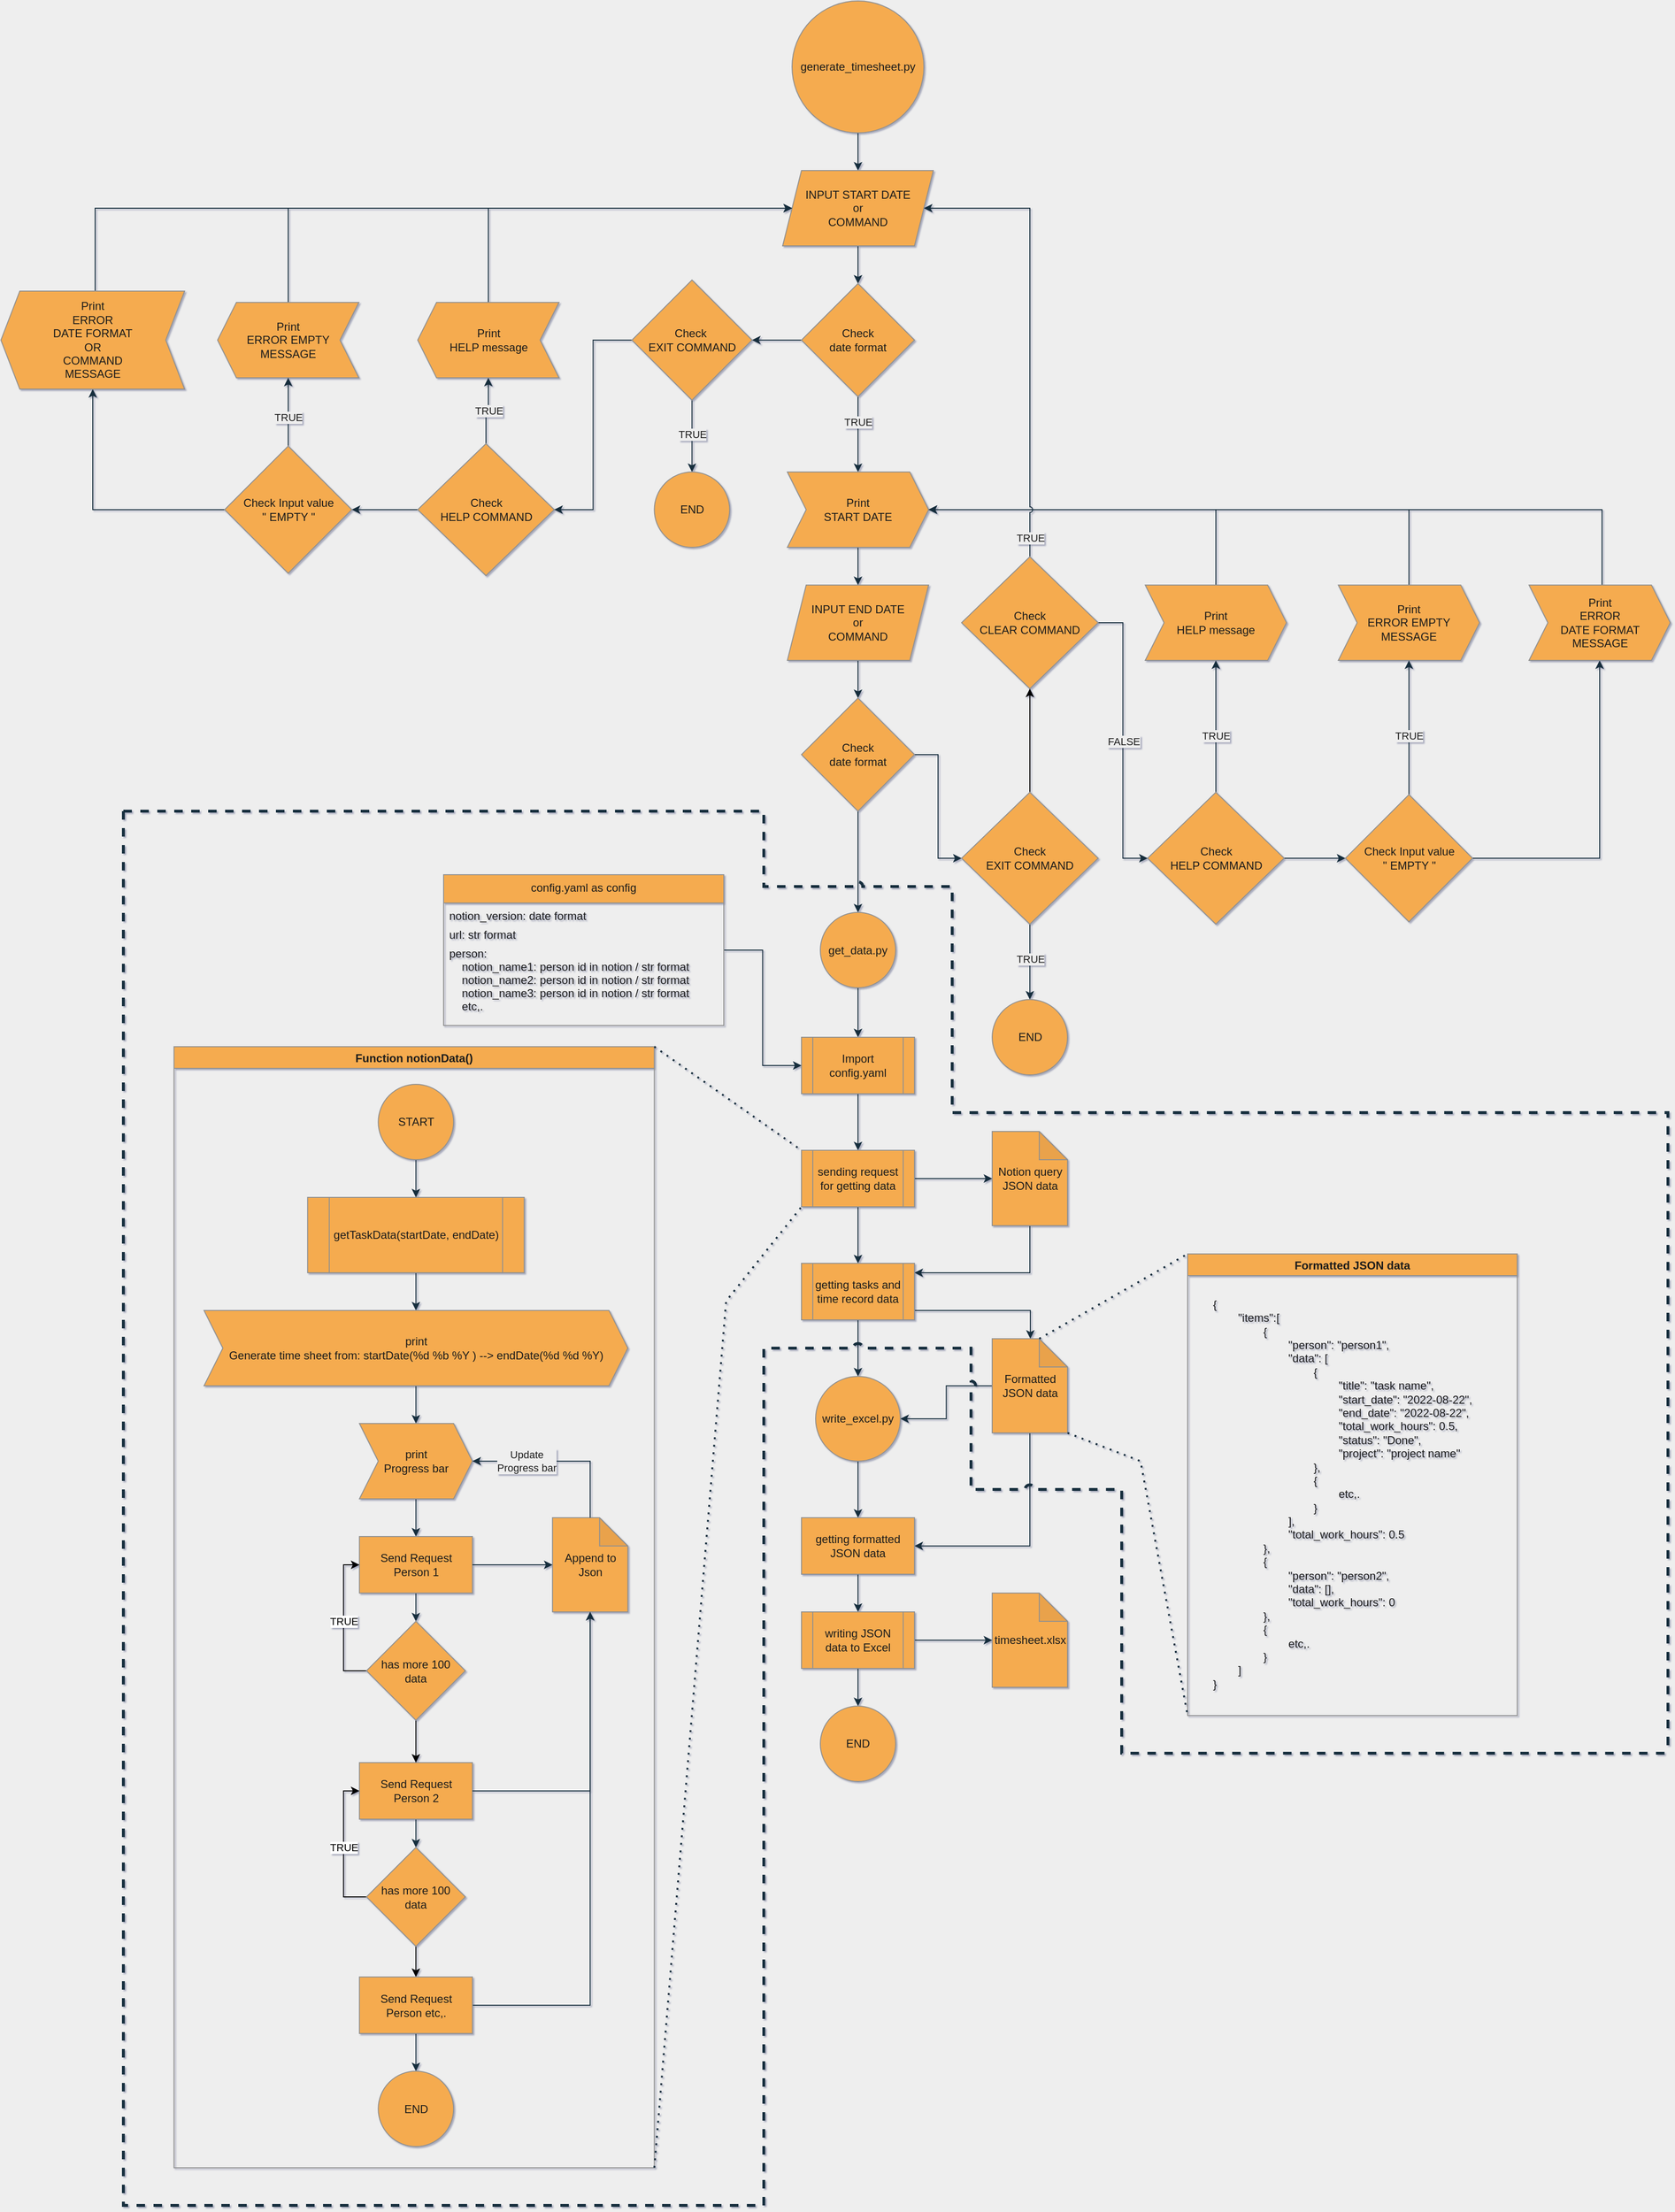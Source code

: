 <mxfile version="20.4.0" type="device"><diagram id="rfte6aC5Tp7DSLaqVlb5" name="Page-1"><mxGraphModel dx="2167" dy="727" grid="1" gridSize="10" guides="1" tooltips="1" connect="1" arrows="1" fold="1" page="1" pageScale="1" pageWidth="850" pageHeight="1100" background="#EEEEEE" math="0" shadow="1"><root><mxCell id="0"/><mxCell id="1" parent="0"/><mxCell id="pAejzKKn74RAHyzlkcrg-3" style="edgeStyle=orthogonalEdgeStyle;rounded=0;orthogonalLoop=1;jettySize=auto;html=1;exitX=0.5;exitY=1;exitDx=0;exitDy=0;entryX=0.5;entryY=0;entryDx=0;entryDy=0;labelBackgroundColor=#EEEEEE;strokeColor=#182E3E;fontColor=#1A1A1A;" parent="1" source="pAejzKKn74RAHyzlkcrg-1" target="pAejzKKn74RAHyzlkcrg-2" edge="1"><mxGeometry relative="1" as="geometry"/></mxCell><mxCell id="pAejzKKn74RAHyzlkcrg-1" value="generate_timesheet.py" style="ellipse;whiteSpace=wrap;html=1;aspect=fixed;fillColor=#F5AB50;strokeColor=#909090;fontColor=#1A1A1A;" parent="1" vertex="1"><mxGeometry x="390" y="260" width="140" height="140" as="geometry"/></mxCell><mxCell id="pAejzKKn74RAHyzlkcrg-5" style="edgeStyle=orthogonalEdgeStyle;rounded=0;orthogonalLoop=1;jettySize=auto;html=1;entryX=0.5;entryY=0;entryDx=0;entryDy=0;labelBackgroundColor=#EEEEEE;strokeColor=#182E3E;fontColor=#1A1A1A;" parent="1" source="pAejzKKn74RAHyzlkcrg-2" target="pAejzKKn74RAHyzlkcrg-4" edge="1"><mxGeometry relative="1" as="geometry"/></mxCell><mxCell id="pAejzKKn74RAHyzlkcrg-2" value="INPUT START DATE&lt;br&gt;or&lt;br&gt;COMMAND" style="shape=parallelogram;perimeter=parallelogramPerimeter;whiteSpace=wrap;html=1;fixedSize=1;fillColor=#F5AB50;strokeColor=#909090;fontColor=#1A1A1A;" parent="1" vertex="1"><mxGeometry x="380" y="440" width="160" height="80" as="geometry"/></mxCell><mxCell id="pAejzKKn74RAHyzlkcrg-11" style="edgeStyle=orthogonalEdgeStyle;rounded=0;orthogonalLoop=1;jettySize=auto;html=1;exitX=0.5;exitY=0;exitDx=0;exitDy=0;entryX=0.5;entryY=1;entryDx=0;entryDy=0;labelBackgroundColor=#EEEEEE;strokeColor=#182E3E;fontColor=#1A1A1A;" parent="1" source="pAejzKKn74RAHyzlkcrg-21" target="pAejzKKn74RAHyzlkcrg-9" edge="1"><mxGeometry relative="1" as="geometry"/></mxCell><mxCell id="pAejzKKn74RAHyzlkcrg-27" value="TRUE" style="edgeLabel;html=1;align=center;verticalAlign=middle;resizable=0;points=[];labelBackgroundColor=#EEEEEE;fontColor=#1A1A1A;" parent="pAejzKKn74RAHyzlkcrg-11" connectable="0" vertex="1"><mxGeometry x="-0.036" y="3" relative="1" as="geometry"><mxPoint x="3" y="3" as="offset"/></mxGeometry></mxCell><mxCell id="pAejzKKn74RAHyzlkcrg-14" style="edgeStyle=orthogonalEdgeStyle;rounded=0;orthogonalLoop=1;jettySize=auto;html=1;exitX=0.5;exitY=1;exitDx=0;exitDy=0;entryX=0.5;entryY=0;entryDx=0;entryDy=0;labelBackgroundColor=#EEEEEE;strokeColor=#182E3E;fontColor=#1A1A1A;" parent="1" source="pAejzKKn74RAHyzlkcrg-4" target="pAejzKKn74RAHyzlkcrg-13" edge="1"><mxGeometry relative="1" as="geometry"><mxPoint x="455" y="850" as="sourcePoint"/></mxGeometry></mxCell><mxCell id="pAejzKKn74RAHyzlkcrg-23" value="TRUE" style="edgeLabel;html=1;align=center;verticalAlign=middle;resizable=0;points=[];labelBackgroundColor=#EEEEEE;fontColor=#1A1A1A;" parent="pAejzKKn74RAHyzlkcrg-14" connectable="0" vertex="1"><mxGeometry x="-0.325" y="2" relative="1" as="geometry"><mxPoint x="-2" as="offset"/></mxGeometry></mxCell><mxCell id="pAejzKKn74RAHyzlkcrg-102" style="edgeStyle=orthogonalEdgeStyle;rounded=0;jumpStyle=arc;orthogonalLoop=1;jettySize=auto;html=1;exitX=0;exitY=0.5;exitDx=0;exitDy=0;entryX=1;entryY=0.5;entryDx=0;entryDy=0;startArrow=none;startFill=0;endArrow=classic;endFill=1;elbow=vertical;labelBackgroundColor=#EEEEEE;strokeColor=#182E3E;fontColor=#1A1A1A;" parent="1" source="pAejzKKn74RAHyzlkcrg-4" target="pAejzKKn74RAHyzlkcrg-101" edge="1"><mxGeometry relative="1" as="geometry"/></mxCell><mxCell id="pAejzKKn74RAHyzlkcrg-4" value="Check&lt;br&gt;date format" style="rhombus;whiteSpace=wrap;html=1;fillColor=#F5AB50;strokeColor=#909090;fontColor=#1A1A1A;" parent="1" vertex="1"><mxGeometry x="400" y="560" width="120" height="120" as="geometry"/></mxCell><mxCell id="pAejzKKn74RAHyzlkcrg-38" style="edgeStyle=orthogonalEdgeStyle;rounded=0;orthogonalLoop=1;jettySize=auto;html=1;exitX=0.5;exitY=1;exitDx=0;exitDy=0;entryX=0.5;entryY=0;entryDx=0;entryDy=0;elbow=vertical;labelBackgroundColor=#EEEEEE;strokeColor=#182E3E;fontColor=#1A1A1A;" parent="1" source="pAejzKKn74RAHyzlkcrg-7" target="pAejzKKn74RAHyzlkcrg-37" edge="1"><mxGeometry relative="1" as="geometry"/></mxCell><mxCell id="pAejzKKn74RAHyzlkcrg-7" value="INPUT END&amp;nbsp;DATE&lt;br&gt;or&lt;br&gt;COMMAND" style="shape=parallelogram;perimeter=parallelogramPerimeter;whiteSpace=wrap;html=1;fixedSize=1;fillColor=#F5AB50;strokeColor=#909090;fontColor=#1A1A1A;" parent="1" vertex="1"><mxGeometry x="385" y="880" width="150" height="80" as="geometry"/></mxCell><mxCell id="pAejzKKn74RAHyzlkcrg-19" style="edgeStyle=orthogonalEdgeStyle;rounded=0;orthogonalLoop=1;jettySize=auto;html=1;exitX=0.5;exitY=0;exitDx=0;exitDy=0;entryX=0;entryY=0.5;entryDx=0;entryDy=0;labelBackgroundColor=#EEEEEE;strokeColor=#182E3E;fontColor=#1A1A1A;" parent="1" source="pAejzKKn74RAHyzlkcrg-9" target="pAejzKKn74RAHyzlkcrg-2" edge="1"><mxGeometry relative="1" as="geometry"><Array as="points"><mxPoint x="68" y="480"/></Array></mxGeometry></mxCell><mxCell id="pAejzKKn74RAHyzlkcrg-9" value="Print &lt;br&gt;HELP message" style="shape=step;perimeter=stepPerimeter;whiteSpace=wrap;html=1;fixedSize=1;flipH=1;fillColor=#F5AB50;strokeColor=#909090;fontColor=#1A1A1A;" parent="1" vertex="1"><mxGeometry x="-7.5" y="580" width="150" height="80" as="geometry"/></mxCell><mxCell id="pAejzKKn74RAHyzlkcrg-15" style="edgeStyle=orthogonalEdgeStyle;rounded=0;orthogonalLoop=1;jettySize=auto;html=1;exitX=0.5;exitY=1;exitDx=0;exitDy=0;entryX=0.5;entryY=0;entryDx=0;entryDy=0;labelBackgroundColor=#EEEEEE;strokeColor=#182E3E;fontColor=#1A1A1A;" parent="1" source="pAejzKKn74RAHyzlkcrg-13" target="pAejzKKn74RAHyzlkcrg-7" edge="1"><mxGeometry relative="1" as="geometry"/></mxCell><mxCell id="pAejzKKn74RAHyzlkcrg-13" value="Print &lt;br&gt;START DATE" style="shape=step;perimeter=stepPerimeter;whiteSpace=wrap;html=1;fixedSize=1;fillColor=#F5AB50;strokeColor=#909090;fontColor=#1A1A1A;" parent="1" vertex="1"><mxGeometry x="385" y="760" width="150" height="80" as="geometry"/></mxCell><mxCell id="pAejzKKn74RAHyzlkcrg-30" style="edgeStyle=orthogonalEdgeStyle;rounded=0;orthogonalLoop=1;jettySize=auto;html=1;exitX=0.5;exitY=0;exitDx=0;exitDy=0;entryX=0;entryY=0.5;entryDx=0;entryDy=0;elbow=vertical;labelBackgroundColor=#EEEEEE;strokeColor=#182E3E;fontColor=#1A1A1A;" parent="1" source="pAejzKKn74RAHyzlkcrg-16" target="pAejzKKn74RAHyzlkcrg-2" edge="1"><mxGeometry relative="1" as="geometry"><Array as="points"><mxPoint x="-145" y="480"/></Array></mxGeometry></mxCell><mxCell id="pAejzKKn74RAHyzlkcrg-16" value="Print&lt;br&gt;ERROR EMPTY MESSAGE" style="shape=step;perimeter=stepPerimeter;whiteSpace=wrap;html=1;fixedSize=1;rounded=0;fixDash=0;flipV=0;flipH=1;fillColor=#F5AB50;strokeColor=#909090;fontColor=#1A1A1A;" parent="1" vertex="1"><mxGeometry x="-220" y="580" width="150" height="80" as="geometry"/></mxCell><mxCell id="pAejzKKn74RAHyzlkcrg-108" style="edgeStyle=orthogonalEdgeStyle;rounded=0;jumpStyle=arc;orthogonalLoop=1;jettySize=auto;html=1;exitX=0;exitY=0.5;exitDx=0;exitDy=0;entryX=1;entryY=0.5;entryDx=0;entryDy=0;startArrow=none;startFill=0;endArrow=classic;endFill=1;elbow=vertical;labelBackgroundColor=#EEEEEE;strokeColor=#182E3E;fontColor=#1A1A1A;" parent="1" source="pAejzKKn74RAHyzlkcrg-21" target="pAejzKKn74RAHyzlkcrg-28" edge="1"><mxGeometry relative="1" as="geometry"/></mxCell><mxCell id="pAejzKKn74RAHyzlkcrg-21" value="Check&lt;br&gt;HELP COMMAND" style="rhombus;whiteSpace=wrap;html=1;rounded=0;fillColor=#F5AB50;strokeColor=#909090;fontColor=#1A1A1A;" parent="1" vertex="1"><mxGeometry x="-7.5" y="730" width="145" height="140" as="geometry"/></mxCell><mxCell id="pAejzKKn74RAHyzlkcrg-29" style="edgeStyle=orthogonalEdgeStyle;rounded=0;orthogonalLoop=1;jettySize=auto;html=1;exitX=0.5;exitY=0;exitDx=0;exitDy=0;entryX=0.5;entryY=1;entryDx=0;entryDy=0;labelBackgroundColor=#EEEEEE;strokeColor=#182E3E;fontColor=#1A1A1A;" parent="1" source="pAejzKKn74RAHyzlkcrg-28" target="pAejzKKn74RAHyzlkcrg-16" edge="1"><mxGeometry relative="1" as="geometry"><mxPoint x="-150" y="660" as="targetPoint"/><Array as="points"><mxPoint x="-145" y="670"/><mxPoint x="-145" y="670"/></Array></mxGeometry></mxCell><mxCell id="pAejzKKn74RAHyzlkcrg-31" value="TRUE" style="edgeLabel;html=1;align=center;verticalAlign=middle;resizable=0;points=[];labelBackgroundColor=#EEEEEE;fontColor=#1A1A1A;" parent="pAejzKKn74RAHyzlkcrg-29" connectable="0" vertex="1"><mxGeometry x="-0.013" relative="1" as="geometry"><mxPoint y="5" as="offset"/></mxGeometry></mxCell><mxCell id="pAejzKKn74RAHyzlkcrg-34" style="edgeStyle=orthogonalEdgeStyle;rounded=0;orthogonalLoop=1;jettySize=auto;html=1;exitX=0;exitY=0.5;exitDx=0;exitDy=0;entryX=0.5;entryY=1;entryDx=0;entryDy=0;elbow=vertical;labelBackgroundColor=#EEEEEE;strokeColor=#182E3E;fontColor=#1A1A1A;" parent="1" source="pAejzKKn74RAHyzlkcrg-28" target="pAejzKKn74RAHyzlkcrg-33" edge="1"><mxGeometry relative="1" as="geometry"/></mxCell><mxCell id="pAejzKKn74RAHyzlkcrg-28" value="Check Input value&lt;br&gt;&quot; EMPTY &quot;" style="rhombus;whiteSpace=wrap;html=1;rounded=0;fillColor=#F5AB50;strokeColor=#909090;fontColor=#1A1A1A;" parent="1" vertex="1"><mxGeometry x="-212.5" y="732.5" width="135" height="135" as="geometry"/></mxCell><mxCell id="pAejzKKn74RAHyzlkcrg-35" style="edgeStyle=orthogonalEdgeStyle;rounded=0;orthogonalLoop=1;jettySize=auto;html=1;exitX=0.5;exitY=0;exitDx=0;exitDy=0;entryX=0;entryY=0.5;entryDx=0;entryDy=0;elbow=vertical;labelBackgroundColor=#EEEEEE;strokeColor=#182E3E;fontColor=#1A1A1A;" parent="1" source="pAejzKKn74RAHyzlkcrg-33" target="pAejzKKn74RAHyzlkcrg-2" edge="1"><mxGeometry relative="1" as="geometry"><Array as="points"><mxPoint x="-350" y="480"/></Array></mxGeometry></mxCell><mxCell id="pAejzKKn74RAHyzlkcrg-33" value="Print&lt;br&gt;ERROR &lt;br&gt;DATE FORMAT&lt;br&gt;OR&lt;br&gt;COMMAND&lt;br&gt;MESSAGE" style="shape=step;perimeter=stepPerimeter;whiteSpace=wrap;html=1;fixedSize=1;rounded=0;fixDash=0;flipV=0;flipH=1;fillColor=#F5AB50;strokeColor=#909090;fontColor=#1A1A1A;" parent="1" vertex="1"><mxGeometry x="-450" y="568" width="195" height="104" as="geometry"/></mxCell><mxCell id="pAejzKKn74RAHyzlkcrg-88" style="edgeStyle=orthogonalEdgeStyle;rounded=0;jumpStyle=arc;orthogonalLoop=1;jettySize=auto;html=1;entryX=0.5;entryY=0;entryDx=0;entryDy=0;startArrow=none;startFill=0;endArrow=classic;endFill=1;elbow=vertical;labelBackgroundColor=#EEEEEE;strokeColor=#182E3E;fontColor=#1A1A1A;" parent="1" source="pAejzKKn74RAHyzlkcrg-37" target="pAejzKKn74RAHyzlkcrg-87" edge="1"><mxGeometry relative="1" as="geometry"/></mxCell><mxCell id="pAejzKKn74RAHyzlkcrg-115" style="edgeStyle=orthogonalEdgeStyle;rounded=0;jumpStyle=arc;orthogonalLoop=1;jettySize=auto;html=1;entryX=0;entryY=0.5;entryDx=0;entryDy=0;startArrow=none;startFill=0;endArrow=classic;endFill=1;elbow=vertical;labelBackgroundColor=#EEEEEE;strokeColor=#182E3E;fontColor=#1A1A1A;" parent="1" source="pAejzKKn74RAHyzlkcrg-37" target="pAejzKKn74RAHyzlkcrg-111" edge="1"><mxGeometry relative="1" as="geometry"/></mxCell><mxCell id="pAejzKKn74RAHyzlkcrg-37" value="Check&lt;br&gt;date format" style="rhombus;whiteSpace=wrap;html=1;fillColor=#F5AB50;strokeColor=#909090;fontColor=#1A1A1A;" parent="1" vertex="1"><mxGeometry x="400" y="1000" width="120" height="120" as="geometry"/></mxCell><mxCell id="pAejzKKn74RAHyzlkcrg-78" style="edgeStyle=orthogonalEdgeStyle;rounded=0;orthogonalLoop=1;jettySize=auto;html=1;entryX=1;entryY=0.5;entryDx=0;entryDy=0;elbow=vertical;exitX=0.5;exitY=0;exitDx=0;exitDy=0;labelBackgroundColor=#EEEEEE;strokeColor=#182E3E;fontColor=#1A1A1A;" parent="1" source="pAejzKKn74RAHyzlkcrg-41" target="pAejzKKn74RAHyzlkcrg-13" edge="1"><mxGeometry relative="1" as="geometry"><Array as="points"><mxPoint x="840" y="800"/></Array></mxGeometry></mxCell><mxCell id="pAejzKKn74RAHyzlkcrg-41" value="Print &lt;br&gt;HELP message" style="shape=step;perimeter=stepPerimeter;whiteSpace=wrap;html=1;fixedSize=1;fillColor=#F5AB50;strokeColor=#909090;fontColor=#1A1A1A;" parent="1" vertex="1"><mxGeometry x="765" y="880" width="150" height="80" as="geometry"/></mxCell><mxCell id="pAejzKKn74RAHyzlkcrg-81" style="edgeStyle=orthogonalEdgeStyle;rounded=0;orthogonalLoop=1;jettySize=auto;html=1;entryX=1;entryY=0.5;entryDx=0;entryDy=0;elbow=vertical;labelBackgroundColor=#EEEEEE;strokeColor=#182E3E;fontColor=#1A1A1A;" parent="1" source="pAejzKKn74RAHyzlkcrg-42" target="pAejzKKn74RAHyzlkcrg-13" edge="1"><mxGeometry relative="1" as="geometry"><Array as="points"><mxPoint x="1045" y="800"/></Array></mxGeometry></mxCell><mxCell id="pAejzKKn74RAHyzlkcrg-42" value="Print&lt;br&gt;ERROR EMPTY MESSAGE" style="shape=step;perimeter=stepPerimeter;whiteSpace=wrap;html=1;fixedSize=1;rounded=0;fixDash=0;flipV=0;flipH=0;fillColor=#F5AB50;strokeColor=#909090;fontColor=#1A1A1A;" parent="1" vertex="1"><mxGeometry x="970" y="880" width="150" height="80" as="geometry"/></mxCell><mxCell id="pAejzKKn74RAHyzlkcrg-68" style="edgeStyle=orthogonalEdgeStyle;rounded=0;orthogonalLoop=1;jettySize=auto;html=1;entryX=0.5;entryY=1;entryDx=0;entryDy=0;elbow=vertical;labelBackgroundColor=#EEEEEE;strokeColor=#182E3E;fontColor=#1A1A1A;" parent="1" source="pAejzKKn74RAHyzlkcrg-44" target="pAejzKKn74RAHyzlkcrg-41" edge="1"><mxGeometry relative="1" as="geometry"/></mxCell><mxCell id="pAejzKKn74RAHyzlkcrg-82" value="TRUE" style="edgeLabel;html=1;align=center;verticalAlign=middle;resizable=0;points=[];labelBackgroundColor=#EEEEEE;fontColor=#1A1A1A;" parent="pAejzKKn74RAHyzlkcrg-68" connectable="0" vertex="1"><mxGeometry x="0.063" relative="1" as="geometry"><mxPoint y="14" as="offset"/></mxGeometry></mxCell><mxCell id="pAejzKKn74RAHyzlkcrg-124" style="edgeStyle=orthogonalEdgeStyle;rounded=0;jumpStyle=arc;orthogonalLoop=1;jettySize=auto;html=1;entryX=0;entryY=0.5;entryDx=0;entryDy=0;startArrow=none;startFill=0;endArrow=classic;endFill=1;elbow=vertical;labelBackgroundColor=#EEEEEE;strokeColor=#182E3E;fontColor=#1A1A1A;" parent="1" source="pAejzKKn74RAHyzlkcrg-44" target="pAejzKKn74RAHyzlkcrg-48" edge="1"><mxGeometry relative="1" as="geometry"/></mxCell><mxCell id="pAejzKKn74RAHyzlkcrg-44" value="Check&lt;br&gt;HELP COMMAND" style="rhombus;whiteSpace=wrap;html=1;rounded=0;fillColor=#F5AB50;strokeColor=#909090;fontColor=#1A1A1A;" parent="1" vertex="1"><mxGeometry x="767.5" y="1100" width="145" height="140" as="geometry"/></mxCell><mxCell id="pAejzKKn74RAHyzlkcrg-123" style="edgeStyle=orthogonalEdgeStyle;rounded=0;jumpStyle=arc;orthogonalLoop=1;jettySize=auto;html=1;entryX=0.5;entryY=1;entryDx=0;entryDy=0;startArrow=none;startFill=0;endArrow=classic;endFill=1;elbow=vertical;labelBackgroundColor=#EEEEEE;strokeColor=#182E3E;fontColor=#1A1A1A;" parent="1" source="pAejzKKn74RAHyzlkcrg-48" target="pAejzKKn74RAHyzlkcrg-42" edge="1"><mxGeometry relative="1" as="geometry"/></mxCell><mxCell id="pAejzKKn74RAHyzlkcrg-131" value="TRUE" style="edgeLabel;html=1;align=center;verticalAlign=middle;resizable=0;points=[];labelBackgroundColor=#EEEEEE;fontColor=#1A1A1A;" parent="pAejzKKn74RAHyzlkcrg-123" connectable="0" vertex="1"><mxGeometry x="0.058" relative="1" as="geometry"><mxPoint y="13" as="offset"/></mxGeometry></mxCell><mxCell id="pAejzKKn74RAHyzlkcrg-130" style="edgeStyle=orthogonalEdgeStyle;rounded=0;jumpStyle=arc;orthogonalLoop=1;jettySize=auto;html=1;entryX=0.5;entryY=1;entryDx=0;entryDy=0;startArrow=none;startFill=0;endArrow=classic;endFill=1;elbow=vertical;labelBackgroundColor=#EEEEEE;strokeColor=#182E3E;fontColor=#1A1A1A;" parent="1" source="pAejzKKn74RAHyzlkcrg-48" target="pAejzKKn74RAHyzlkcrg-49" edge="1"><mxGeometry relative="1" as="geometry"/></mxCell><mxCell id="pAejzKKn74RAHyzlkcrg-48" value="Check Input value&lt;br&gt;&quot; EMPTY &quot;" style="rhombus;whiteSpace=wrap;html=1;rounded=0;fillColor=#F5AB50;strokeColor=#909090;fontColor=#1A1A1A;" parent="1" vertex="1"><mxGeometry x="977.5" y="1102.5" width="135" height="135" as="geometry"/></mxCell><mxCell id="pAejzKKn74RAHyzlkcrg-80" style="edgeStyle=orthogonalEdgeStyle;rounded=0;orthogonalLoop=1;jettySize=auto;html=1;entryX=1;entryY=0.5;entryDx=0;entryDy=0;elbow=vertical;labelBackgroundColor=#EEEEEE;strokeColor=#182E3E;fontColor=#1A1A1A;" parent="1" source="pAejzKKn74RAHyzlkcrg-49" target="pAejzKKn74RAHyzlkcrg-13" edge="1"><mxGeometry relative="1" as="geometry"><Array as="points"><mxPoint x="1250" y="800"/></Array></mxGeometry></mxCell><mxCell id="pAejzKKn74RAHyzlkcrg-49" value="Print&lt;br&gt;ERROR &lt;br&gt;DATE FORMAT&lt;br&gt;MESSAGE" style="shape=step;perimeter=stepPerimeter;whiteSpace=wrap;html=1;fixedSize=1;rounded=0;fixDash=0;flipV=0;flipH=0;fillColor=#F5AB50;strokeColor=#909090;fontColor=#1A1A1A;" parent="1" vertex="1"><mxGeometry x="1172.5" y="880" width="150" height="80" as="geometry"/></mxCell><mxCell id="pAejzKKn74RAHyzlkcrg-75" style="edgeStyle=orthogonalEdgeStyle;rounded=0;orthogonalLoop=1;jettySize=auto;html=1;entryX=0;entryY=0.5;entryDx=0;entryDy=0;elbow=vertical;labelBackgroundColor=#EEEEEE;strokeColor=#182E3E;fontColor=#1A1A1A;" parent="1" source="pAejzKKn74RAHyzlkcrg-64" target="pAejzKKn74RAHyzlkcrg-44" edge="1"><mxGeometry relative="1" as="geometry"/></mxCell><mxCell id="pAejzKKn74RAHyzlkcrg-76" value="FALSE" style="edgeLabel;html=1;align=center;verticalAlign=middle;resizable=0;points=[];labelBackgroundColor=#EEEEEE;fontColor=#1A1A1A;" parent="pAejzKKn74RAHyzlkcrg-75" connectable="0" vertex="1"><mxGeometry x="-0.14" relative="1" as="geometry"><mxPoint y="22" as="offset"/></mxGeometry></mxCell><mxCell id="pAejzKKn74RAHyzlkcrg-121" style="edgeStyle=orthogonalEdgeStyle;rounded=0;jumpStyle=arc;orthogonalLoop=1;jettySize=auto;html=1;entryX=1;entryY=0.5;entryDx=0;entryDy=0;startArrow=none;startFill=0;endArrow=classic;endFill=1;elbow=vertical;exitX=0.5;exitY=0;exitDx=0;exitDy=0;labelBackgroundColor=#EEEEEE;strokeColor=#182E3E;fontColor=#1A1A1A;" parent="1" source="pAejzKKn74RAHyzlkcrg-64" target="pAejzKKn74RAHyzlkcrg-2" edge="1"><mxGeometry relative="1" as="geometry"><Array as="points"><mxPoint x="642" y="480"/></Array></mxGeometry></mxCell><mxCell id="pAejzKKn74RAHyzlkcrg-127" value="TRUE" style="edgeLabel;html=1;align=center;verticalAlign=middle;resizable=0;points=[];labelBackgroundColor=#EEEEEE;fontColor=#1A1A1A;" parent="pAejzKKn74RAHyzlkcrg-121" connectable="0" vertex="1"><mxGeometry x="-0.85" y="-1" relative="1" as="geometry"><mxPoint x="-1" y="16" as="offset"/></mxGeometry></mxCell><mxCell id="pAejzKKn74RAHyzlkcrg-64" value="Check&lt;br&gt;CLEAR COMMAND" style="rhombus;whiteSpace=wrap;html=1;rounded=0;fillColor=#F5AB50;strokeColor=#909090;fontColor=#1A1A1A;" parent="1" vertex="1"><mxGeometry x="570" y="850" width="145" height="140" as="geometry"/></mxCell><mxCell id="pAejzKKn74RAHyzlkcrg-91" style="edgeStyle=orthogonalEdgeStyle;rounded=0;jumpStyle=arc;orthogonalLoop=1;jettySize=auto;html=1;entryX=0.5;entryY=0;entryDx=0;entryDy=0;startArrow=none;startFill=0;endArrow=classic;endFill=1;elbow=vertical;labelBackgroundColor=#EEEEEE;strokeColor=#182E3E;fontColor=#1A1A1A;" parent="1" source="pAejzKKn74RAHyzlkcrg-87" target="pAejzKKn74RAHyzlkcrg-89" edge="1"><mxGeometry relative="1" as="geometry"/></mxCell><mxCell id="pAejzKKn74RAHyzlkcrg-87" value="get_data.py" style="ellipse;whiteSpace=wrap;html=1;aspect=fixed;rounded=0;fillColor=#F5AB50;strokeColor=#909090;fontColor=#1A1A1A;" parent="1" vertex="1"><mxGeometry x="420" y="1227.5" width="80" height="80" as="geometry"/></mxCell><mxCell id="pAejzKKn74RAHyzlkcrg-141" style="edgeStyle=orthogonalEdgeStyle;rounded=0;jumpStyle=arc;orthogonalLoop=1;jettySize=auto;html=1;exitX=0.5;exitY=1;exitDx=0;exitDy=0;entryX=0.5;entryY=0;entryDx=0;entryDy=0;startArrow=none;startFill=0;endArrow=classic;endFill=1;elbow=vertical;labelBackgroundColor=#EEEEEE;strokeColor=#182E3E;fontColor=#1A1A1A;" parent="1" source="pAejzKKn74RAHyzlkcrg-89" target="pAejzKKn74RAHyzlkcrg-134" edge="1"><mxGeometry relative="1" as="geometry"/></mxCell><mxCell id="pAejzKKn74RAHyzlkcrg-89" value="Import config.yaml" style="shape=process;whiteSpace=wrap;html=1;backgroundOutline=1;rounded=0;fillColor=#F5AB50;strokeColor=#909090;fontColor=#1A1A1A;" parent="1" vertex="1"><mxGeometry x="400" y="1360" width="120" height="60" as="geometry"/></mxCell><mxCell id="pAejzKKn74RAHyzlkcrg-97" style="edgeStyle=orthogonalEdgeStyle;rounded=0;jumpStyle=arc;orthogonalLoop=1;jettySize=auto;html=1;entryX=0;entryY=0.5;entryDx=0;entryDy=0;startArrow=none;startFill=0;endArrow=classic;endFill=1;elbow=vertical;labelBackgroundColor=#EEEEEE;strokeColor=#182E3E;fontColor=#1A1A1A;" parent="1" source="pAejzKKn74RAHyzlkcrg-93" target="pAejzKKn74RAHyzlkcrg-89" edge="1"><mxGeometry relative="1" as="geometry"/></mxCell><mxCell id="pAejzKKn74RAHyzlkcrg-93" value="config.yaml as config" style="swimlane;fontStyle=0;childLayout=stackLayout;horizontal=1;startSize=30;horizontalStack=0;resizeParent=1;resizeParentMax=0;resizeLast=0;collapsible=1;marginBottom=0;rounded=0;verticalAlign=top;fillColor=#F5AB50;strokeColor=#909090;fontColor=#1A1A1A;" parent="1" vertex="1"><mxGeometry x="20" y="1187.5" width="297.5" height="160" as="geometry"><mxRectangle x="20" y="1280" width="100" height="30" as="alternateBounds"/></mxGeometry></mxCell><mxCell id="pAejzKKn74RAHyzlkcrg-94" value="notion_version: date format" style="text;strokeColor=none;fillColor=none;align=left;verticalAlign=top;spacingLeft=4;spacingRight=4;overflow=hidden;points=[[0,0.5],[1,0.5]];portConstraint=eastwest;rotatable=0;rounded=0;fontColor=#1A1A1A;" parent="pAejzKKn74RAHyzlkcrg-93" vertex="1"><mxGeometry y="30" width="297.5" height="20" as="geometry"/></mxCell><mxCell id="pAejzKKn74RAHyzlkcrg-95" value="url: str format" style="text;strokeColor=none;fillColor=none;align=left;verticalAlign=top;spacingLeft=4;spacingRight=4;overflow=hidden;points=[[0,0.5],[1,0.5]];portConstraint=eastwest;rotatable=0;rounded=0;fontColor=#1A1A1A;" parent="pAejzKKn74RAHyzlkcrg-93" vertex="1"><mxGeometry y="50" width="297.5" height="20" as="geometry"/></mxCell><mxCell id="pAejzKKn74RAHyzlkcrg-96" value="person:&#10;    notion_name1: person id in notion / str format&#10;    notion_name2: person id in notion / str format&#10;    notion_name3: person id in notion / str format&#10;    etc,." style="text;strokeColor=none;fillColor=none;align=left;verticalAlign=top;spacingLeft=4;spacingRight=4;overflow=hidden;points=[[0,0.5],[1,0.5]];portConstraint=eastwest;rotatable=0;rounded=0;fontColor=#1A1A1A;" parent="pAejzKKn74RAHyzlkcrg-93" vertex="1"><mxGeometry y="70" width="297.5" height="90" as="geometry"/></mxCell><mxCell id="pAejzKKn74RAHyzlkcrg-98" value="Function notionData()" style="swimlane;rounded=0;fillColor=#F5AB50;strokeColor=#909090;fontColor=#1A1A1A;" parent="1" vertex="1"><mxGeometry x="-266.25" y="1370" width="510" height="1190" as="geometry"/></mxCell><mxCell id="pAejzKKn74RAHyzlkcrg-145" style="edgeStyle=orthogonalEdgeStyle;rounded=0;jumpStyle=arc;orthogonalLoop=1;jettySize=auto;html=1;exitX=0.5;exitY=1;exitDx=0;exitDy=0;entryX=0.5;entryY=0;entryDx=0;entryDy=0;startArrow=none;startFill=0;endArrow=classic;endFill=1;elbow=vertical;labelBackgroundColor=#EEEEEE;strokeColor=#182E3E;fontColor=#1A1A1A;" parent="pAejzKKn74RAHyzlkcrg-98" source="pAejzKKn74RAHyzlkcrg-142" target="pAejzKKn74RAHyzlkcrg-144" edge="1"><mxGeometry relative="1" as="geometry"/></mxCell><mxCell id="pAejzKKn74RAHyzlkcrg-142" value="getTaskData(startDate, endDate)" style="shape=process;whiteSpace=wrap;html=1;backgroundOutline=1;rounded=0;fillColor=#F5AB50;strokeColor=#909090;fontColor=#1A1A1A;" parent="pAejzKKn74RAHyzlkcrg-98" vertex="1"><mxGeometry x="141.88" y="160" width="230" height="80" as="geometry"/></mxCell><mxCell id="pAejzKKn74RAHyzlkcrg-147" style="edgeStyle=orthogonalEdgeStyle;rounded=0;jumpStyle=arc;orthogonalLoop=1;jettySize=auto;html=1;exitX=0.5;exitY=1;exitDx=0;exitDy=0;entryX=0.5;entryY=0;entryDx=0;entryDy=0;startArrow=none;startFill=0;endArrow=classic;endFill=1;elbow=vertical;labelBackgroundColor=#EEEEEE;strokeColor=#182E3E;fontColor=#1A1A1A;" parent="pAejzKKn74RAHyzlkcrg-98" source="pAejzKKn74RAHyzlkcrg-144" target="pAejzKKn74RAHyzlkcrg-146" edge="1"><mxGeometry relative="1" as="geometry"/></mxCell><mxCell id="pAejzKKn74RAHyzlkcrg-144" value="print&lt;br&gt;Generate time sheet from: startDate(%d %b %Y ) --&amp;gt; endDate(%d %d %Y)" style="shape=step;perimeter=stepPerimeter;whiteSpace=wrap;html=1;fixedSize=1;rounded=0;fillColor=#F5AB50;strokeColor=#909090;fontColor=#1A1A1A;" parent="pAejzKKn74RAHyzlkcrg-98" vertex="1"><mxGeometry x="31.88" y="280" width="450" height="80" as="geometry"/></mxCell><mxCell id="pAejzKKn74RAHyzlkcrg-149" style="edgeStyle=orthogonalEdgeStyle;rounded=0;jumpStyle=arc;orthogonalLoop=1;jettySize=auto;html=1;exitX=0.5;exitY=1;exitDx=0;exitDy=0;entryX=0.5;entryY=0;entryDx=0;entryDy=0;startArrow=none;startFill=0;endArrow=classic;endFill=1;elbow=vertical;labelBackgroundColor=#EEEEEE;strokeColor=#182E3E;fontColor=#1A1A1A;" parent="pAejzKKn74RAHyzlkcrg-98" source="pAejzKKn74RAHyzlkcrg-146" target="pAejzKKn74RAHyzlkcrg-148" edge="1"><mxGeometry relative="1" as="geometry"/></mxCell><mxCell id="pAejzKKn74RAHyzlkcrg-146" value="print&lt;br&gt;Progress bar" style="shape=step;perimeter=stepPerimeter;whiteSpace=wrap;html=1;fixedSize=1;rounded=0;fillColor=#F5AB50;strokeColor=#909090;fontColor=#1A1A1A;" parent="pAejzKKn74RAHyzlkcrg-98" vertex="1"><mxGeometry x="196.88" y="400" width="120" height="80" as="geometry"/></mxCell><mxCell id="pAejzKKn74RAHyzlkcrg-169" style="edgeStyle=orthogonalEdgeStyle;rounded=0;jumpStyle=arc;orthogonalLoop=1;jettySize=auto;html=1;startArrow=none;startFill=0;endArrow=classic;endFill=1;elbow=vertical;labelBackgroundColor=#EEEEEE;strokeColor=#182E3E;fontColor=#1A1A1A;" parent="pAejzKKn74RAHyzlkcrg-98" source="pAejzKKn74RAHyzlkcrg-148" target="pAejzKKn74RAHyzlkcrg-168" edge="1"><mxGeometry relative="1" as="geometry"/></mxCell><mxCell id="pAejzKKn74RAHyzlkcrg-148" value="Send Request&lt;br&gt;Person 1" style="rounded=0;whiteSpace=wrap;html=1;fillColor=#F5AB50;strokeColor=#909090;fontColor=#1A1A1A;" parent="pAejzKKn74RAHyzlkcrg-98" vertex="1"><mxGeometry x="196.88" y="520" width="120" height="60" as="geometry"/></mxCell><mxCell id="pAejzKKn74RAHyzlkcrg-175" style="edgeStyle=orthogonalEdgeStyle;rounded=0;jumpStyle=arc;orthogonalLoop=1;jettySize=auto;html=1;startArrow=none;startFill=0;endArrow=classic;endFill=1;elbow=vertical;labelBackgroundColor=#EEEEEE;strokeColor=#182E3E;fontColor=#1A1A1A;" parent="pAejzKKn74RAHyzlkcrg-98" source="pAejzKKn74RAHyzlkcrg-153" target="pAejzKKn74RAHyzlkcrg-174" edge="1"><mxGeometry relative="1" as="geometry"/></mxCell><mxCell id="pAejzKKn74RAHyzlkcrg-153" value="Send Request&lt;br&gt;Person 2" style="rounded=0;whiteSpace=wrap;html=1;fillColor=#F5AB50;strokeColor=#909090;fontColor=#1A1A1A;" parent="pAejzKKn74RAHyzlkcrg-98" vertex="1"><mxGeometry x="196.88" y="760" width="120" height="60" as="geometry"/></mxCell><mxCell id="qXooMMx_KG5mo8fG5sZn-7" style="edgeStyle=orthogonalEdgeStyle;rounded=0;orthogonalLoop=1;jettySize=auto;html=1;strokeColor=default;strokeWidth=1;endArrow=classic;endFill=1;startSize=6;endSize=6;sourcePerimeterSpacing=0;targetPerimeterSpacing=0;" edge="1" parent="pAejzKKn74RAHyzlkcrg-98" source="pAejzKKn74RAHyzlkcrg-168" target="pAejzKKn74RAHyzlkcrg-153"><mxGeometry relative="1" as="geometry"><Array as="points"><mxPoint x="257" y="730"/><mxPoint x="257" y="730"/></Array></mxGeometry></mxCell><mxCell id="qXooMMx_KG5mo8fG5sZn-14" value="TRUE" style="edgeStyle=orthogonalEdgeStyle;rounded=0;orthogonalLoop=1;jettySize=auto;html=1;strokeColor=default;strokeWidth=1;endArrow=classic;endFill=1;startSize=6;endSize=6;sourcePerimeterSpacing=0;targetPerimeterSpacing=0;" edge="1" parent="pAejzKKn74RAHyzlkcrg-98" source="pAejzKKn74RAHyzlkcrg-168" target="pAejzKKn74RAHyzlkcrg-148"><mxGeometry x="0.0" relative="1" as="geometry"><Array as="points"><mxPoint x="180" y="663"/><mxPoint x="180" y="550"/></Array><mxPoint as="offset"/></mxGeometry></mxCell><mxCell id="pAejzKKn74RAHyzlkcrg-168" value="has more 100&lt;br&gt;data" style="rhombus;whiteSpace=wrap;html=1;rounded=0;fillColor=#F5AB50;strokeColor=#909090;fontColor=#1A1A1A;" parent="pAejzKKn74RAHyzlkcrg-98" vertex="1"><mxGeometry x="204.38" y="610" width="105" height="105" as="geometry"/></mxCell><mxCell id="pAejzKKn74RAHyzlkcrg-150" value="Append to Json" style="shape=note;whiteSpace=wrap;html=1;backgroundOutline=1;darkOpacity=0.05;rounded=0;fillColor=#F5AB50;strokeColor=#909090;fontColor=#1A1A1A;" parent="pAejzKKn74RAHyzlkcrg-98" vertex="1"><mxGeometry x="401.88" y="500" width="80" height="100" as="geometry"/></mxCell><mxCell id="pAejzKKn74RAHyzlkcrg-162" style="edgeStyle=orthogonalEdgeStyle;rounded=0;jumpStyle=arc;orthogonalLoop=1;jettySize=auto;html=1;startArrow=none;startFill=0;endArrow=classic;endFill=1;elbow=vertical;labelBackgroundColor=#EEEEEE;strokeColor=#182E3E;fontColor=#1A1A1A;" parent="pAejzKKn74RAHyzlkcrg-98" source="pAejzKKn74RAHyzlkcrg-148" target="pAejzKKn74RAHyzlkcrg-150" edge="1"><mxGeometry relative="1" as="geometry"/></mxCell><mxCell id="pAejzKKn74RAHyzlkcrg-161" style="edgeStyle=orthogonalEdgeStyle;rounded=0;jumpStyle=arc;orthogonalLoop=1;jettySize=auto;html=1;startArrow=none;startFill=0;endArrow=classic;endFill=1;elbow=vertical;labelBackgroundColor=#EEEEEE;strokeColor=#182E3E;fontColor=#1A1A1A;" parent="pAejzKKn74RAHyzlkcrg-98" source="pAejzKKn74RAHyzlkcrg-153" target="pAejzKKn74RAHyzlkcrg-150" edge="1"><mxGeometry relative="1" as="geometry"/></mxCell><mxCell id="pAejzKKn74RAHyzlkcrg-151" style="edgeStyle=orthogonalEdgeStyle;rounded=0;jumpStyle=arc;orthogonalLoop=1;jettySize=auto;html=1;entryX=1;entryY=0.5;entryDx=0;entryDy=0;startArrow=none;startFill=0;endArrow=classic;endFill=1;elbow=vertical;exitX=0.5;exitY=0;exitDx=0;exitDy=0;exitPerimeter=0;labelBackgroundColor=#EEEEEE;strokeColor=#182E3E;fontColor=#1A1A1A;" parent="pAejzKKn74RAHyzlkcrg-98" source="pAejzKKn74RAHyzlkcrg-150" target="pAejzKKn74RAHyzlkcrg-146" edge="1"><mxGeometry relative="1" as="geometry"/></mxCell><mxCell id="pAejzKKn74RAHyzlkcrg-157" value="Update&lt;br&gt;Progress bar" style="edgeLabel;html=1;align=center;verticalAlign=middle;resizable=0;points=[];labelBackgroundColor=#EEEEEE;fontColor=#1A1A1A;" parent="pAejzKKn74RAHyzlkcrg-151" connectable="0" vertex="1"><mxGeometry x="0.111" y="-1" relative="1" as="geometry"><mxPoint x="-25" y="1" as="offset"/></mxGeometry></mxCell><mxCell id="qXooMMx_KG5mo8fG5sZn-15" value="TRUE" style="edgeStyle=orthogonalEdgeStyle;rounded=0;orthogonalLoop=1;jettySize=auto;html=1;strokeColor=default;strokeWidth=1;endArrow=classic;endFill=1;startSize=6;endSize=6;sourcePerimeterSpacing=0;targetPerimeterSpacing=0;" edge="1" parent="pAejzKKn74RAHyzlkcrg-98" source="pAejzKKn74RAHyzlkcrg-174" target="pAejzKKn74RAHyzlkcrg-153"><mxGeometry relative="1" as="geometry"><Array as="points"><mxPoint x="180" y="903"/><mxPoint x="180" y="790"/></Array></mxGeometry></mxCell><mxCell id="qXooMMx_KG5mo8fG5sZn-16" style="edgeStyle=orthogonalEdgeStyle;rounded=0;orthogonalLoop=1;jettySize=auto;html=1;strokeColor=default;strokeWidth=1;endArrow=classic;endFill=1;startSize=6;endSize=6;sourcePerimeterSpacing=0;targetPerimeterSpacing=0;" edge="1" parent="pAejzKKn74RAHyzlkcrg-98" source="pAejzKKn74RAHyzlkcrg-174" target="pAejzKKn74RAHyzlkcrg-179"><mxGeometry relative="1" as="geometry"/></mxCell><mxCell id="pAejzKKn74RAHyzlkcrg-174" value="has more 100&lt;br&gt;data" style="rhombus;whiteSpace=wrap;html=1;rounded=0;fillColor=#F5AB50;strokeColor=#909090;fontColor=#1A1A1A;" parent="pAejzKKn74RAHyzlkcrg-98" vertex="1"><mxGeometry x="204.38" y="850" width="105" height="105" as="geometry"/></mxCell><mxCell id="pAejzKKn74RAHyzlkcrg-182" style="edgeStyle=orthogonalEdgeStyle;rounded=0;jumpStyle=arc;orthogonalLoop=1;jettySize=auto;html=1;startArrow=none;startFill=0;endArrow=classic;endFill=1;elbow=vertical;labelBackgroundColor=#EEEEEE;strokeColor=#182E3E;fontColor=#1A1A1A;" parent="pAejzKKn74RAHyzlkcrg-98" source="pAejzKKn74RAHyzlkcrg-179" target="pAejzKKn74RAHyzlkcrg-150" edge="1"><mxGeometry relative="1" as="geometry"/></mxCell><mxCell id="pAejzKKn74RAHyzlkcrg-186" style="edgeStyle=orthogonalEdgeStyle;rounded=0;jumpStyle=arc;orthogonalLoop=1;jettySize=auto;html=1;startArrow=none;startFill=0;endArrow=classic;endFill=1;elbow=vertical;labelBackgroundColor=#EEEEEE;strokeColor=#182E3E;fontColor=#1A1A1A;" parent="pAejzKKn74RAHyzlkcrg-98" source="pAejzKKn74RAHyzlkcrg-179" target="pAejzKKn74RAHyzlkcrg-185" edge="1"><mxGeometry relative="1" as="geometry"/></mxCell><mxCell id="pAejzKKn74RAHyzlkcrg-179" value="Send Request&lt;br&gt;Person etc,." style="rounded=0;whiteSpace=wrap;html=1;fillColor=#F5AB50;strokeColor=#909090;fontColor=#1A1A1A;" parent="pAejzKKn74RAHyzlkcrg-98" vertex="1"><mxGeometry x="196.88" y="987.5" width="120" height="60" as="geometry"/></mxCell><mxCell id="pAejzKKn74RAHyzlkcrg-185" value="END" style="ellipse;whiteSpace=wrap;html=1;aspect=fixed;rounded=0;fillColor=#F5AB50;strokeColor=#909090;fontColor=#1A1A1A;" parent="pAejzKKn74RAHyzlkcrg-98" vertex="1"><mxGeometry x="216.88" y="1087.5" width="80" height="80" as="geometry"/></mxCell><mxCell id="pAejzKKn74RAHyzlkcrg-188" style="edgeStyle=orthogonalEdgeStyle;rounded=0;jumpStyle=arc;orthogonalLoop=1;jettySize=auto;html=1;startArrow=none;startFill=0;endArrow=classic;endFill=1;elbow=vertical;labelBackgroundColor=#EEEEEE;strokeColor=#182E3E;fontColor=#1A1A1A;" parent="pAejzKKn74RAHyzlkcrg-98" source="pAejzKKn74RAHyzlkcrg-187" target="pAejzKKn74RAHyzlkcrg-142" edge="1"><mxGeometry relative="1" as="geometry"/></mxCell><mxCell id="pAejzKKn74RAHyzlkcrg-187" value="START" style="ellipse;whiteSpace=wrap;html=1;aspect=fixed;rounded=0;fillColor=#F5AB50;strokeColor=#909090;fontColor=#1A1A1A;" parent="pAejzKKn74RAHyzlkcrg-98" vertex="1"><mxGeometry x="216.88" y="40" width="80" height="80" as="geometry"/></mxCell><mxCell id="pAejzKKn74RAHyzlkcrg-103" style="edgeStyle=orthogonalEdgeStyle;rounded=0;jumpStyle=arc;orthogonalLoop=1;jettySize=auto;html=1;entryX=1;entryY=0.5;entryDx=0;entryDy=0;startArrow=none;startFill=0;endArrow=classic;endFill=1;elbow=vertical;labelBackgroundColor=#EEEEEE;strokeColor=#182E3E;fontColor=#1A1A1A;" parent="1" source="pAejzKKn74RAHyzlkcrg-101" target="pAejzKKn74RAHyzlkcrg-21" edge="1"><mxGeometry relative="1" as="geometry"/></mxCell><mxCell id="pAejzKKn74RAHyzlkcrg-106" style="edgeStyle=orthogonalEdgeStyle;rounded=0;jumpStyle=arc;orthogonalLoop=1;jettySize=auto;html=1;entryX=0.5;entryY=0;entryDx=0;entryDy=0;startArrow=none;startFill=0;endArrow=classic;endFill=1;elbow=vertical;labelBackgroundColor=#EEEEEE;strokeColor=#182E3E;fontColor=#1A1A1A;" parent="1" source="pAejzKKn74RAHyzlkcrg-101" target="pAejzKKn74RAHyzlkcrg-105" edge="1"><mxGeometry relative="1" as="geometry"/></mxCell><mxCell id="pAejzKKn74RAHyzlkcrg-107" value="TRUE" style="edgeLabel;html=1;align=center;verticalAlign=middle;resizable=0;points=[];labelBackgroundColor=#EEEEEE;fontColor=#1A1A1A;" parent="pAejzKKn74RAHyzlkcrg-106" connectable="0" vertex="1"><mxGeometry x="-0.064" relative="1" as="geometry"><mxPoint as="offset"/></mxGeometry></mxCell><mxCell id="pAejzKKn74RAHyzlkcrg-101" value="Check&amp;nbsp;&lt;br&gt;EXIT COMMAND" style="rhombus;whiteSpace=wrap;html=1;rounded=0;fillColor=#F5AB50;strokeColor=#909090;fontColor=#1A1A1A;" parent="1" vertex="1"><mxGeometry x="220" y="556.25" width="127.5" height="127.5" as="geometry"/></mxCell><mxCell id="pAejzKKn74RAHyzlkcrg-105" value="END" style="ellipse;whiteSpace=wrap;html=1;aspect=fixed;rounded=0;fillColor=#F5AB50;strokeColor=#909090;fontColor=#1A1A1A;" parent="1" vertex="1"><mxGeometry x="243.75" y="760" width="80" height="80" as="geometry"/></mxCell><mxCell id="pAejzKKn74RAHyzlkcrg-119" style="edgeStyle=orthogonalEdgeStyle;rounded=0;jumpStyle=arc;orthogonalLoop=1;jettySize=auto;html=1;entryX=0.5;entryY=0;entryDx=0;entryDy=0;startArrow=none;startFill=0;endArrow=classic;endFill=1;elbow=vertical;labelBackgroundColor=#EEEEEE;strokeColor=#182E3E;fontColor=#1A1A1A;" parent="1" source="pAejzKKn74RAHyzlkcrg-111" target="pAejzKKn74RAHyzlkcrg-118" edge="1"><mxGeometry relative="1" as="geometry"/></mxCell><mxCell id="pAejzKKn74RAHyzlkcrg-126" value="TRUE" style="edgeLabel;html=1;align=center;verticalAlign=middle;resizable=0;points=[];labelBackgroundColor=#EEEEEE;fontColor=#1A1A1A;" parent="pAejzKKn74RAHyzlkcrg-119" connectable="0" vertex="1"><mxGeometry x="-0.078" y="2" relative="1" as="geometry"><mxPoint x="-2" as="offset"/></mxGeometry></mxCell><mxCell id="qXooMMx_KG5mo8fG5sZn-2" style="rounded=0;orthogonalLoop=1;jettySize=auto;html=1;endArrow=classic;startSize=6;endSize=6;sourcePerimeterSpacing=0;targetPerimeterSpacing=0;endFill=1;strokeWidth=1;strokeColor=default;" edge="1" parent="1" source="pAejzKKn74RAHyzlkcrg-111" target="pAejzKKn74RAHyzlkcrg-64"><mxGeometry relative="1" as="geometry"/></mxCell><mxCell id="pAejzKKn74RAHyzlkcrg-111" value="Check&lt;br&gt;EXIT COMMAND" style="rhombus;whiteSpace=wrap;html=1;rounded=0;fillColor=#F5AB50;strokeColor=#909090;fontColor=#1A1A1A;" parent="1" vertex="1"><mxGeometry x="570" y="1100" width="145" height="140" as="geometry"/></mxCell><mxCell id="pAejzKKn74RAHyzlkcrg-118" value="END" style="ellipse;whiteSpace=wrap;html=1;aspect=fixed;rounded=0;fillColor=#F5AB50;strokeColor=#909090;fontColor=#1A1A1A;" parent="1" vertex="1"><mxGeometry x="602.5" y="1320" width="80" height="80" as="geometry"/></mxCell><mxCell id="pAejzKKn74RAHyzlkcrg-190" style="edgeStyle=orthogonalEdgeStyle;rounded=0;jumpStyle=arc;orthogonalLoop=1;jettySize=auto;html=1;startArrow=none;startFill=0;endArrow=classic;endFill=1;elbow=vertical;labelBackgroundColor=#EEEEEE;strokeColor=#182E3E;fontColor=#1A1A1A;" parent="1" source="pAejzKKn74RAHyzlkcrg-134" target="pAejzKKn74RAHyzlkcrg-189" edge="1"><mxGeometry relative="1" as="geometry"/></mxCell><mxCell id="pAejzKKn74RAHyzlkcrg-192" style="edgeStyle=orthogonalEdgeStyle;rounded=0;jumpStyle=arc;orthogonalLoop=1;jettySize=auto;html=1;startArrow=none;startFill=0;endArrow=classic;endFill=1;elbow=vertical;labelBackgroundColor=#EEEEEE;strokeColor=#182E3E;fontColor=#1A1A1A;" parent="1" source="pAejzKKn74RAHyzlkcrg-134" target="pAejzKKn74RAHyzlkcrg-191" edge="1"><mxGeometry relative="1" as="geometry"/></mxCell><mxCell id="pAejzKKn74RAHyzlkcrg-134" value="sending request&lt;br&gt;for getting data" style="shape=process;whiteSpace=wrap;html=1;backgroundOutline=1;rounded=0;fillColor=#F5AB50;strokeColor=#909090;fontColor=#1A1A1A;" parent="1" vertex="1"><mxGeometry x="400" y="1480" width="120" height="60" as="geometry"/></mxCell><mxCell id="pAejzKKn74RAHyzlkcrg-138" value="" style="endArrow=none;dashed=1;html=1;dashPattern=1 3;strokeWidth=2;rounded=0;elbow=vertical;jumpStyle=arc;exitX=1;exitY=0;exitDx=0;exitDy=0;entryX=0;entryY=0;entryDx=0;entryDy=0;labelBackgroundColor=#EEEEEE;strokeColor=#182E3E;fontColor=#1A1A1A;" parent="1" source="pAejzKKn74RAHyzlkcrg-98" target="pAejzKKn74RAHyzlkcrg-134" edge="1"><mxGeometry width="50" height="50" relative="1" as="geometry"><mxPoint x="250" y="1550" as="sourcePoint"/><mxPoint x="300" y="1500" as="targetPoint"/></mxGeometry></mxCell><mxCell id="pAejzKKn74RAHyzlkcrg-139" value="" style="endArrow=none;dashed=1;html=1;dashPattern=1 3;strokeWidth=2;rounded=0;elbow=vertical;jumpStyle=arc;entryX=0;entryY=1;entryDx=0;entryDy=0;exitX=1;exitY=1;exitDx=0;exitDy=0;labelBackgroundColor=#EEEEEE;strokeColor=#182E3E;fontColor=#1A1A1A;" parent="1" source="pAejzKKn74RAHyzlkcrg-98" target="pAejzKKn74RAHyzlkcrg-134" edge="1"><mxGeometry width="50" height="50" relative="1" as="geometry"><mxPoint x="250" y="1550" as="sourcePoint"/><mxPoint x="300" y="1500" as="targetPoint"/><Array as="points"><mxPoint x="320" y="1640"/></Array></mxGeometry></mxCell><mxCell id="pAejzKKn74RAHyzlkcrg-193" style="edgeStyle=orthogonalEdgeStyle;rounded=0;jumpStyle=arc;orthogonalLoop=1;jettySize=auto;html=1;startArrow=none;startFill=0;endArrow=classic;endFill=1;elbow=vertical;labelBackgroundColor=#EEEEEE;strokeColor=#182E3E;fontColor=#1A1A1A;" parent="1" source="pAejzKKn74RAHyzlkcrg-189" target="pAejzKKn74RAHyzlkcrg-191" edge="1"><mxGeometry relative="1" as="geometry"><Array as="points"><mxPoint x="643" y="1610"/></Array></mxGeometry></mxCell><mxCell id="pAejzKKn74RAHyzlkcrg-189" value="Notion query&lt;br&gt;JSON data" style="shape=note;whiteSpace=wrap;html=1;backgroundOutline=1;darkOpacity=0.05;rounded=0;fillColor=#F5AB50;strokeColor=#909090;fontColor=#1A1A1A;" parent="1" vertex="1"><mxGeometry x="602.5" y="1460" width="80" height="100" as="geometry"/></mxCell><mxCell id="pAejzKKn74RAHyzlkcrg-231" style="edgeStyle=orthogonalEdgeStyle;rounded=0;jumpStyle=arc;orthogonalLoop=1;jettySize=auto;html=1;startArrow=none;startFill=0;endArrow=classic;endFill=1;elbow=vertical;labelBackgroundColor=#EEEEEE;strokeColor=#182E3E;fontColor=#1A1A1A;" parent="1" source="pAejzKKn74RAHyzlkcrg-191" target="pAejzKKn74RAHyzlkcrg-230" edge="1"><mxGeometry relative="1" as="geometry"><Array as="points"><mxPoint x="643" y="1650"/></Array></mxGeometry></mxCell><mxCell id="pAejzKKn74RAHyzlkcrg-238" style="edgeStyle=orthogonalEdgeStyle;rounded=0;jumpStyle=arc;orthogonalLoop=1;jettySize=auto;html=1;startArrow=none;startFill=0;endArrow=classic;endFill=1;elbow=vertical;labelBackgroundColor=#EEEEEE;strokeColor=#182E3E;fontColor=#1A1A1A;" parent="1" source="pAejzKKn74RAHyzlkcrg-191" target="pAejzKKn74RAHyzlkcrg-237" edge="1"><mxGeometry relative="1" as="geometry"/></mxCell><mxCell id="pAejzKKn74RAHyzlkcrg-191" value="getting tasks and time record data" style="shape=process;whiteSpace=wrap;html=1;backgroundOutline=1;rounded=0;fillColor=#F5AB50;strokeColor=#909090;fontColor=#1A1A1A;" parent="1" vertex="1"><mxGeometry x="400" y="1600" width="120" height="60" as="geometry"/></mxCell><mxCell id="pAejzKKn74RAHyzlkcrg-239" style="edgeStyle=orthogonalEdgeStyle;rounded=0;jumpStyle=arc;orthogonalLoop=1;jettySize=auto;html=1;startArrow=none;startFill=0;endArrow=classic;endFill=1;elbow=vertical;labelBackgroundColor=#EEEEEE;strokeColor=#182E3E;fontColor=#1A1A1A;" parent="1" source="pAejzKKn74RAHyzlkcrg-230" target="pAejzKKn74RAHyzlkcrg-237" edge="1"><mxGeometry relative="1" as="geometry"/></mxCell><mxCell id="pAejzKKn74RAHyzlkcrg-244" style="edgeStyle=orthogonalEdgeStyle;rounded=0;jumpStyle=arc;orthogonalLoop=1;jettySize=auto;html=1;startArrow=none;startFill=0;endArrow=classic;endFill=1;elbow=vertical;labelBackgroundColor=#EEEEEE;strokeColor=#182E3E;fontColor=#1A1A1A;" parent="1" source="pAejzKKn74RAHyzlkcrg-230" target="pAejzKKn74RAHyzlkcrg-242" edge="1"><mxGeometry relative="1" as="geometry"><Array as="points"><mxPoint x="642" y="1900"/></Array></mxGeometry></mxCell><mxCell id="pAejzKKn74RAHyzlkcrg-230" value="Formatted&lt;br&gt;JSON data" style="shape=note;whiteSpace=wrap;html=1;backgroundOutline=1;darkOpacity=0.05;rounded=0;fillColor=#F5AB50;strokeColor=#909090;fontColor=#1A1A1A;" parent="1" vertex="1"><mxGeometry x="602.5" y="1680" width="80" height="100" as="geometry"/></mxCell><mxCell id="pAejzKKn74RAHyzlkcrg-232" value="Formatted JSON data" style="swimlane;rounded=0;fillColor=#F5AB50;strokeColor=#909090;fontColor=#1A1A1A;" parent="1" vertex="1"><mxGeometry x="810" y="1590" width="350" height="490" as="geometry"/></mxCell><mxCell id="pAejzKKn74RAHyzlkcrg-235" value="{&lt;br&gt;&lt;span style=&quot;white-space: pre;&quot;&gt;&#9;&lt;/span&gt;&quot;items&quot;:[&lt;br&gt;&lt;span style=&quot;white-space: pre;&quot;&gt;&#9;&lt;/span&gt;&lt;span style=&quot;white-space: pre;&quot;&gt;&#9;&lt;/span&gt;{&lt;br&gt;&lt;div style=&quot;&quot;&gt;&lt;span style=&quot;background-color: initial; white-space: pre;&quot;&gt;&#9;&lt;/span&gt;&lt;span style=&quot;background-color: initial; white-space: pre;&quot;&gt;&#9;&lt;/span&gt;&lt;span style=&quot;background-color: initial; white-space: pre;&quot;&gt;&#9;&lt;/span&gt;&lt;span style=&quot;background-color: initial;&quot;&gt;&quot;person&quot;: &quot;person1&quot;,&lt;/span&gt;&lt;/div&gt;&lt;div style=&quot;&quot;&gt;&lt;span style=&quot;background-color: initial;&quot;&gt;&lt;span style=&quot;white-space: pre;&quot;&gt;&#9;&lt;/span&gt;&lt;span style=&quot;white-space: pre;&quot;&gt;&#9;&lt;/span&gt;&lt;span style=&quot;white-space: pre;&quot;&gt;&#9;&lt;/span&gt;&quot;data&quot;: [&lt;/span&gt;&lt;/div&gt;&lt;div style=&quot;&quot;&gt;&lt;span style=&quot;background-color: initial;&quot;&gt;&lt;span style=&quot;white-space: pre;&quot;&gt;&#9;&lt;/span&gt;&lt;span style=&quot;white-space: pre;&quot;&gt;&#9;&lt;/span&gt;&lt;span style=&quot;white-space: pre;&quot;&gt;&#9;&lt;/span&gt;&lt;span style=&quot;white-space: pre;&quot;&gt;&#9;&lt;/span&gt;{&lt;/span&gt;&lt;/div&gt;&lt;div style=&quot;&quot;&gt;&lt;span style=&quot;background-color: initial;&quot;&gt;&lt;span style=&quot;white-space: pre;&quot;&gt;&#9;&lt;/span&gt;&lt;span style=&quot;white-space: pre;&quot;&gt;&#9;&lt;/span&gt;&lt;span style=&quot;white-space: pre;&quot;&gt;&#9;&lt;/span&gt;&lt;span style=&quot;white-space: pre;&quot;&gt;&#9;&lt;/span&gt;&lt;span style=&quot;white-space: pre;&quot;&gt;&#9;&lt;/span&gt;&quot;title&quot;: &quot;task name&quot;,&lt;br&gt;&lt;/span&gt;&lt;/div&gt;&lt;div style=&quot;&quot;&gt;&lt;span style=&quot;background-color: initial;&quot;&gt;&lt;span style=&quot;white-space: pre;&quot;&gt;&#9;&lt;/span&gt;&lt;span style=&quot;white-space: pre;&quot;&gt;&#9;&lt;/span&gt;&lt;span style=&quot;white-space: pre;&quot;&gt;&#9;&lt;/span&gt;&lt;span style=&quot;white-space: pre;&quot;&gt;&#9;&lt;/span&gt;&lt;span style=&quot;white-space: pre;&quot;&gt;&#9;&lt;/span&gt;&quot;start_date&quot;: &quot;2022-08-22&quot;,&lt;br&gt;&lt;/span&gt;&lt;/div&gt;&lt;div style=&quot;&quot;&gt;&lt;span style=&quot;background-color: initial;&quot;&gt;&lt;span style=&quot;white-space: pre;&quot;&gt;&#9;&lt;/span&gt;&lt;span style=&quot;white-space: pre;&quot;&gt;&#9;&lt;/span&gt;&lt;span style=&quot;white-space: pre;&quot;&gt;&#9;&lt;/span&gt;&lt;span style=&quot;white-space: pre;&quot;&gt;&#9;&lt;/span&gt;&lt;span style=&quot;white-space: pre;&quot;&gt;&#9;&lt;/span&gt;&quot;end_date&quot;: &quot;2022-08-22&quot;,&lt;br&gt;&lt;/span&gt;&lt;/div&gt;&lt;div style=&quot;&quot;&gt;&lt;span style=&quot;background-color: initial;&quot;&gt;&lt;span style=&quot;white-space: pre;&quot;&gt;&#9;&lt;/span&gt;&lt;span style=&quot;white-space: pre;&quot;&gt;&#9;&lt;/span&gt;&lt;span style=&quot;white-space: pre;&quot;&gt;&#9;&lt;/span&gt;&lt;span style=&quot;white-space: pre;&quot;&gt;&#9;&lt;/span&gt;&lt;span style=&quot;white-space: pre;&quot;&gt;&#9;&lt;/span&gt;&quot;total_work_hours&quot;: 0.5,&lt;br&gt;&lt;/span&gt;&lt;/div&gt;&lt;div style=&quot;&quot;&gt;&lt;span style=&quot;background-color: initial;&quot;&gt;&lt;span style=&quot;white-space: pre;&quot;&gt;&#9;&lt;/span&gt;&lt;span style=&quot;white-space: pre;&quot;&gt;&#9;&lt;/span&gt;&lt;span style=&quot;white-space: pre;&quot;&gt;&#9;&lt;/span&gt;&lt;span style=&quot;white-space: pre;&quot;&gt;&#9;&lt;/span&gt;&lt;span style=&quot;white-space: pre;&quot;&gt;&#9;&lt;/span&gt;&quot;status&quot;: &quot;Done&quot;,&lt;br&gt;&lt;/span&gt;&lt;/div&gt;&lt;div style=&quot;&quot;&gt;&lt;span style=&quot;background-color: initial;&quot;&gt;&lt;span style=&quot;white-space: pre;&quot;&gt;&#9;&lt;/span&gt;&lt;span style=&quot;white-space: pre;&quot;&gt;&#9;&lt;/span&gt;&lt;span style=&quot;white-space: pre;&quot;&gt;&#9;&lt;/span&gt;&lt;span style=&quot;white-space: pre;&quot;&gt;&#9;&lt;/span&gt;&lt;span style=&quot;white-space: pre;&quot;&gt;&#9;&lt;/span&gt;&quot;project&quot;: &quot;project name&quot;&lt;br&gt;&lt;/span&gt;&lt;/div&gt;&lt;div style=&quot;&quot;&gt;&lt;span style=&quot;background-color: initial;&quot;&gt;&lt;span style=&quot;white-space: pre;&quot;&gt;&#9;&lt;/span&gt;&lt;span style=&quot;white-space: pre;&quot;&gt;&#9;&lt;/span&gt;&lt;span style=&quot;white-space: pre;&quot;&gt;&#9;&lt;/span&gt;&lt;span style=&quot;white-space: pre;&quot;&gt;&#9;&lt;/span&gt;},&lt;/span&gt;&lt;/div&gt;&lt;div style=&quot;&quot;&gt;&lt;span style=&quot;background-color: initial;&quot;&gt;&lt;span style=&quot;white-space: pre;&quot;&gt;&#9;&lt;/span&gt;&lt;span style=&quot;white-space: pre;&quot;&gt;&#9;&lt;/span&gt;&lt;span style=&quot;white-space: pre;&quot;&gt;&#9;&lt;/span&gt;&lt;span style=&quot;white-space: pre;&quot;&gt;&#9;&lt;/span&gt;{&lt;/span&gt;&lt;/div&gt;&lt;div style=&quot;&quot;&gt;&lt;span style=&quot;background-color: initial;&quot;&gt;&lt;span style=&quot;white-space: pre;&quot;&gt;&#9;&lt;/span&gt;&lt;span style=&quot;white-space: pre;&quot;&gt;&#9;&lt;/span&gt;&lt;span style=&quot;white-space: pre;&quot;&gt;&#9;&lt;/span&gt;&lt;span style=&quot;white-space: pre;&quot;&gt;&#9;&lt;/span&gt;&lt;span style=&quot;white-space: pre;&quot;&gt;&#9;&lt;/span&gt;etc,.&lt;br&gt;&lt;/span&gt;&lt;/div&gt;&lt;div style=&quot;&quot;&gt;&lt;span style=&quot;background-color: initial;&quot;&gt;&lt;span style=&quot;white-space: pre;&quot;&gt;&#9;&lt;/span&gt;&lt;span style=&quot;white-space: pre;&quot;&gt;&#9;&lt;/span&gt;&lt;span style=&quot;white-space: pre;&quot;&gt;&#9;&lt;/span&gt;&lt;span style=&quot;white-space: pre;&quot;&gt;&#9;&lt;/span&gt;}&lt;/span&gt;&lt;/div&gt;&lt;div style=&quot;&quot;&gt;&lt;span style=&quot;background-color: initial;&quot;&gt;&lt;span style=&quot;white-space: pre;&quot;&gt;&#9;&lt;/span&gt;&lt;span style=&quot;white-space: pre;&quot;&gt;&#9;&lt;/span&gt;&lt;span style=&quot;white-space: pre;&quot;&gt;&#9;&lt;/span&gt;],&lt;br&gt;&lt;/span&gt;&lt;/div&gt;&lt;div style=&quot;&quot;&gt;&lt;span style=&quot;background-color: initial;&quot;&gt;&lt;span style=&quot;white-space: pre;&quot;&gt;&#9;&lt;/span&gt;&lt;span style=&quot;white-space: pre;&quot;&gt;&#9;&lt;/span&gt;&lt;span style=&quot;white-space: pre;&quot;&gt;&#9;&lt;/span&gt;&quot;total_work_hours&quot;: 0.5&lt;br&gt;&lt;/span&gt;&lt;/div&gt;&lt;span style=&quot;white-space: pre;&quot;&gt;&#9;&lt;/span&gt;&lt;span style=&quot;white-space: pre;&quot;&gt;&#9;&lt;/span&gt;},&lt;br&gt;&lt;span style=&quot;white-space: pre;&quot;&gt;&#9;&lt;/span&gt;&lt;span style=&quot;white-space: pre;&quot;&gt;&#9;&lt;/span&gt;{&lt;br&gt;&lt;span style=&quot;white-space: pre;&quot;&gt;&#9;&lt;/span&gt;&lt;span style=&quot;white-space: pre;&quot;&gt;&#9;&lt;/span&gt;&lt;span style=&quot;white-space: pre;&quot;&gt;&#9;&lt;/span&gt;&quot;person&quot;: &quot;person2&quot;,&lt;br&gt;&lt;span style=&quot;white-space: pre;&quot;&gt;&#9;&lt;/span&gt;&lt;span style=&quot;white-space: pre;&quot;&gt;&#9;&lt;/span&gt;&lt;span style=&quot;white-space: pre;&quot;&gt;&#9;&lt;/span&gt;&quot;data&quot;: [],&lt;br&gt;&lt;span style=&quot;white-space: pre;&quot;&gt;&#9;&lt;/span&gt;&lt;span style=&quot;white-space: pre;&quot;&gt;&#9;&lt;/span&gt;&lt;span style=&quot;white-space: pre;&quot;&gt;&#9;&lt;/span&gt;&quot;total_work_hours&quot;: 0&lt;br&gt;&lt;span style=&quot;white-space: pre;&quot;&gt;&#9;&lt;/span&gt;&lt;span style=&quot;white-space: pre;&quot;&gt;&#9;&lt;/span&gt;},&lt;br&gt;&lt;span style=&quot;white-space: pre;&quot;&gt;&#9;&lt;/span&gt;&lt;span style=&quot;white-space: pre;&quot;&gt;&#9;&lt;/span&gt;{&lt;br&gt;&lt;span style=&quot;white-space: pre;&quot;&gt;&#9;&lt;/span&gt;&lt;span style=&quot;white-space: pre;&quot;&gt;&#9;&lt;/span&gt;&lt;span style=&quot;white-space: pre;&quot;&gt;&#9;&lt;/span&gt;etc,.&lt;br&gt;&lt;span style=&quot;white-space: pre;&quot;&gt;&#9;&lt;/span&gt;&lt;span style=&quot;white-space: pre;&quot;&gt;&#9;&lt;/span&gt;}&lt;br&gt;&lt;span style=&quot;white-space: pre;&quot;&gt;&#9;&lt;/span&gt;]&lt;br&gt;}" style="text;html=1;align=left;verticalAlign=middle;resizable=0;points=[];autosize=1;strokeColor=none;fillColor=none;fontColor=#1A1A1A;" parent="pAejzKKn74RAHyzlkcrg-232" vertex="1"><mxGeometry x="25" y="40" width="300" height="430" as="geometry"/></mxCell><mxCell id="pAejzKKn74RAHyzlkcrg-233" value="" style="endArrow=none;dashed=1;html=1;dashPattern=1 3;strokeWidth=2;rounded=0;elbow=vertical;jumpStyle=arc;entryX=0;entryY=0;entryDx=0;entryDy=0;exitX=0;exitY=0;exitDx=50;exitDy=0;exitPerimeter=0;labelBackgroundColor=#EEEEEE;strokeColor=#182E3E;fontColor=#1A1A1A;" parent="1" source="pAejzKKn74RAHyzlkcrg-230" target="pAejzKKn74RAHyzlkcrg-232" edge="1"><mxGeometry width="50" height="50" relative="1" as="geometry"><mxPoint x="660" y="1780" as="sourcePoint"/><mxPoint x="710" y="1730" as="targetPoint"/></mxGeometry></mxCell><mxCell id="pAejzKKn74RAHyzlkcrg-234" value="" style="endArrow=none;dashed=1;html=1;dashPattern=1 3;strokeWidth=2;rounded=0;elbow=vertical;jumpStyle=arc;entryX=0;entryY=1;entryDx=0;entryDy=0;exitX=1;exitY=1;exitDx=0;exitDy=0;exitPerimeter=0;labelBackgroundColor=#EEEEEE;strokeColor=#182E3E;fontColor=#1A1A1A;" parent="1" source="pAejzKKn74RAHyzlkcrg-230" target="pAejzKKn74RAHyzlkcrg-232" edge="1"><mxGeometry width="50" height="50" relative="1" as="geometry"><mxPoint x="660" y="1860" as="sourcePoint"/><mxPoint x="710" y="1730" as="targetPoint"/><Array as="points"><mxPoint x="760" y="1810"/></Array></mxGeometry></mxCell><mxCell id="pAejzKKn74RAHyzlkcrg-243" style="edgeStyle=orthogonalEdgeStyle;rounded=0;jumpStyle=arc;orthogonalLoop=1;jettySize=auto;html=1;startArrow=none;startFill=0;endArrow=classic;endFill=1;elbow=vertical;labelBackgroundColor=#EEEEEE;strokeColor=#182E3E;fontColor=#1A1A1A;" parent="1" source="pAejzKKn74RAHyzlkcrg-237" target="pAejzKKn74RAHyzlkcrg-242" edge="1"><mxGeometry relative="1" as="geometry"/></mxCell><mxCell id="pAejzKKn74RAHyzlkcrg-237" value="write_excel.py" style="ellipse;whiteSpace=wrap;html=1;aspect=fixed;rounded=0;fillColor=#F5AB50;strokeColor=#909090;fontColor=#1A1A1A;" parent="1" vertex="1"><mxGeometry x="415" y="1720" width="90" height="90" as="geometry"/></mxCell><mxCell id="pAejzKKn74RAHyzlkcrg-240" value="timesheet.xlsx" style="shape=note;whiteSpace=wrap;html=1;backgroundOutline=1;darkOpacity=0.05;rounded=0;fillColor=#F5AB50;strokeColor=#909090;fontColor=#1A1A1A;" parent="1" vertex="1"><mxGeometry x="602.5" y="1950" width="80" height="100" as="geometry"/></mxCell><mxCell id="pAejzKKn74RAHyzlkcrg-246" style="edgeStyle=orthogonalEdgeStyle;rounded=0;jumpStyle=arc;orthogonalLoop=1;jettySize=auto;html=1;startArrow=none;startFill=0;endArrow=classic;endFill=1;elbow=vertical;labelBackgroundColor=#EEEEEE;strokeColor=#182E3E;fontColor=#1A1A1A;" parent="1" source="pAejzKKn74RAHyzlkcrg-242" target="pAejzKKn74RAHyzlkcrg-245" edge="1"><mxGeometry relative="1" as="geometry"/></mxCell><mxCell id="pAejzKKn74RAHyzlkcrg-242" value="getting formatted JSON data" style="rounded=0;whiteSpace=wrap;html=1;fillColor=#F5AB50;strokeColor=#909090;fontColor=#1A1A1A;" parent="1" vertex="1"><mxGeometry x="400" y="1870" width="120" height="60" as="geometry"/></mxCell><mxCell id="pAejzKKn74RAHyzlkcrg-247" style="edgeStyle=orthogonalEdgeStyle;rounded=0;jumpStyle=arc;orthogonalLoop=1;jettySize=auto;html=1;startArrow=none;startFill=0;endArrow=classic;endFill=1;elbow=vertical;labelBackgroundColor=#EEEEEE;strokeColor=#182E3E;fontColor=#1A1A1A;" parent="1" source="pAejzKKn74RAHyzlkcrg-245" target="pAejzKKn74RAHyzlkcrg-240" edge="1"><mxGeometry relative="1" as="geometry"/></mxCell><mxCell id="pAejzKKn74RAHyzlkcrg-250" style="edgeStyle=orthogonalEdgeStyle;rounded=0;jumpStyle=arc;orthogonalLoop=1;jettySize=auto;html=1;startArrow=none;startFill=0;endArrow=classic;endFill=1;elbow=vertical;labelBackgroundColor=#EEEEEE;strokeColor=#182E3E;fontColor=#1A1A1A;" parent="1" source="pAejzKKn74RAHyzlkcrg-245" target="pAejzKKn74RAHyzlkcrg-249" edge="1"><mxGeometry relative="1" as="geometry"/></mxCell><mxCell id="pAejzKKn74RAHyzlkcrg-245" value="writing JSON data to Excel" style="shape=process;whiteSpace=wrap;html=1;backgroundOutline=1;rounded=0;fillColor=#F5AB50;strokeColor=#909090;fontColor=#1A1A1A;" parent="1" vertex="1"><mxGeometry x="400" y="1970" width="120" height="60" as="geometry"/></mxCell><mxCell id="pAejzKKn74RAHyzlkcrg-249" value="END" style="ellipse;whiteSpace=wrap;html=1;aspect=fixed;rounded=0;fillColor=#F5AB50;strokeColor=#909090;fontColor=#1A1A1A;" parent="1" vertex="1"><mxGeometry x="420" y="2070" width="80" height="80" as="geometry"/></mxCell><mxCell id="pAejzKKn74RAHyzlkcrg-251" value="" style="endArrow=none;dashed=1;html=1;elbow=vertical;jumpStyle=arc;strokeColor=#182E3E;rounded=0;strokeWidth=3;labelBackgroundColor=#EEEEEE;fontColor=#1A1A1A;" parent="1" edge="1"><mxGeometry width="50" height="50" relative="1" as="geometry"><mxPoint x="-320" y="1120" as="sourcePoint"/><mxPoint x="1320" y="2120" as="targetPoint"/><Array as="points"><mxPoint x="-320" y="2600"/><mxPoint x="360" y="2600"/><mxPoint x="360" y="1690"/><mxPoint x="580" y="1690"/><mxPoint x="580" y="1840"/><mxPoint x="740" y="1840"/><mxPoint x="740" y="2120"/></Array></mxGeometry></mxCell><mxCell id="pAejzKKn74RAHyzlkcrg-252" value="" style="endArrow=none;dashed=1;html=1;strokeWidth=3;rounded=0;elbow=vertical;jumpStyle=arc;strokeColor=#182E3E;labelBackgroundColor=#EEEEEE;fontColor=#1A1A1A;" parent="1" edge="1"><mxGeometry width="50" height="50" relative="1" as="geometry"><mxPoint x="-320" y="1120" as="sourcePoint"/><mxPoint x="1320" y="2120" as="targetPoint"/><Array as="points"><mxPoint x="360" y="1120"/><mxPoint x="360" y="1200"/><mxPoint x="560" y="1200"/><mxPoint x="560" y="1440"/><mxPoint x="1320" y="1440"/></Array></mxGeometry></mxCell></root></mxGraphModel></diagram></mxfile>